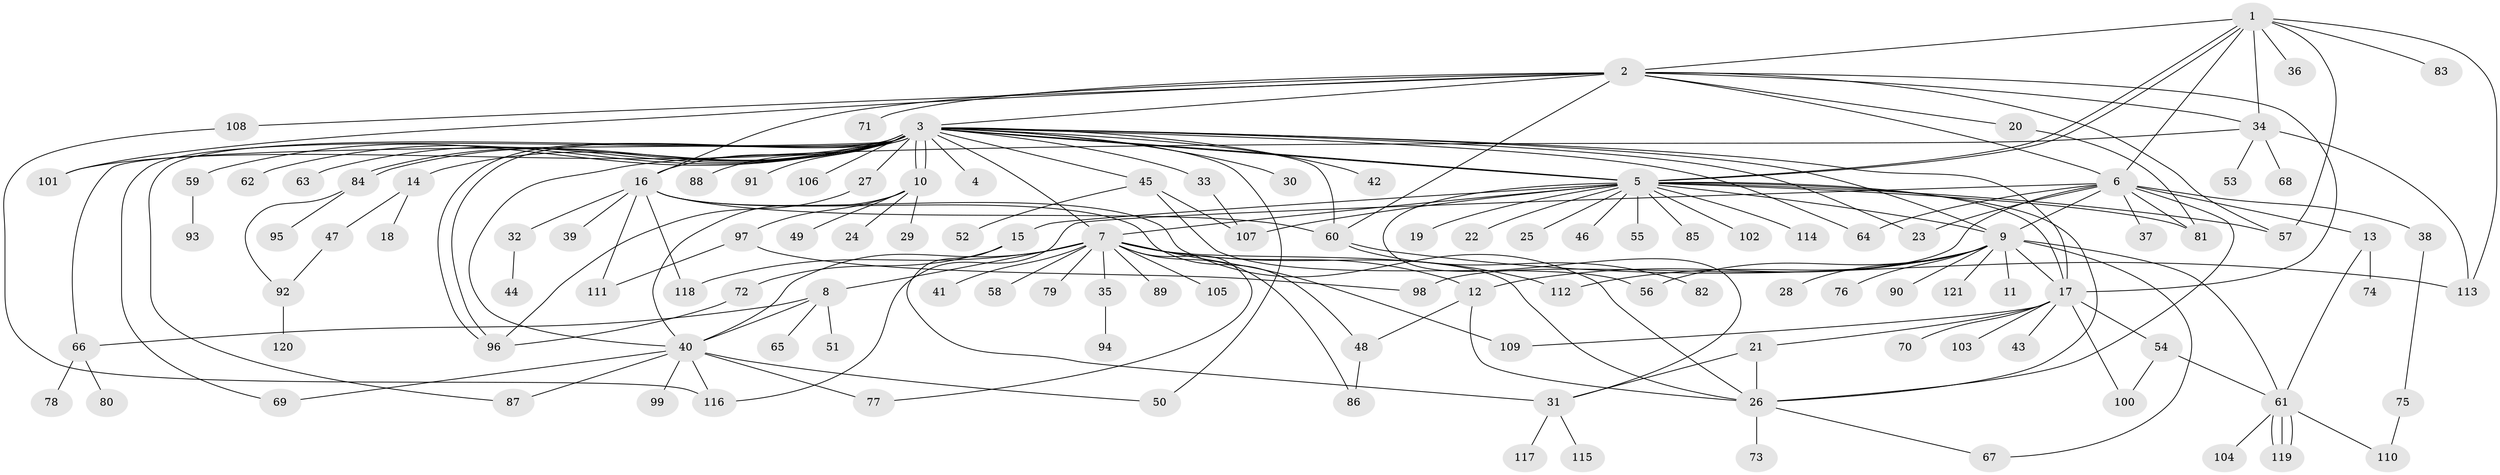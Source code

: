 // coarse degree distribution, {11: 0.019801980198019802, 19: 0.019801980198019802, 45: 0.009900990099009901, 1: 0.49504950495049505, 5: 0.019801980198019802, 13: 0.009900990099009901, 7: 0.009900990099009901, 4: 0.039603960396039604, 3: 0.13861386138613863, 8: 0.0297029702970297, 2: 0.19801980198019803, 9: 0.009900990099009901}
// Generated by graph-tools (version 1.1) at 2025/51/02/27/25 19:51:59]
// undirected, 121 vertices, 184 edges
graph export_dot {
graph [start="1"]
  node [color=gray90,style=filled];
  1;
  2;
  3;
  4;
  5;
  6;
  7;
  8;
  9;
  10;
  11;
  12;
  13;
  14;
  15;
  16;
  17;
  18;
  19;
  20;
  21;
  22;
  23;
  24;
  25;
  26;
  27;
  28;
  29;
  30;
  31;
  32;
  33;
  34;
  35;
  36;
  37;
  38;
  39;
  40;
  41;
  42;
  43;
  44;
  45;
  46;
  47;
  48;
  49;
  50;
  51;
  52;
  53;
  54;
  55;
  56;
  57;
  58;
  59;
  60;
  61;
  62;
  63;
  64;
  65;
  66;
  67;
  68;
  69;
  70;
  71;
  72;
  73;
  74;
  75;
  76;
  77;
  78;
  79;
  80;
  81;
  82;
  83;
  84;
  85;
  86;
  87;
  88;
  89;
  90;
  91;
  92;
  93;
  94;
  95;
  96;
  97;
  98;
  99;
  100;
  101;
  102;
  103;
  104;
  105;
  106;
  107;
  108;
  109;
  110;
  111;
  112;
  113;
  114;
  115;
  116;
  117;
  118;
  119;
  120;
  121;
  1 -- 2;
  1 -- 5;
  1 -- 5;
  1 -- 6;
  1 -- 34;
  1 -- 36;
  1 -- 57;
  1 -- 83;
  1 -- 113;
  2 -- 3;
  2 -- 6;
  2 -- 16;
  2 -- 17;
  2 -- 20;
  2 -- 34;
  2 -- 57;
  2 -- 60;
  2 -- 71;
  2 -- 101;
  2 -- 108;
  3 -- 4;
  3 -- 5;
  3 -- 5;
  3 -- 7;
  3 -- 9;
  3 -- 10;
  3 -- 10;
  3 -- 14;
  3 -- 16;
  3 -- 17;
  3 -- 23;
  3 -- 27;
  3 -- 30;
  3 -- 33;
  3 -- 42;
  3 -- 45;
  3 -- 50;
  3 -- 59;
  3 -- 60;
  3 -- 62;
  3 -- 63;
  3 -- 64;
  3 -- 66;
  3 -- 69;
  3 -- 84;
  3 -- 84;
  3 -- 87;
  3 -- 88;
  3 -- 91;
  3 -- 96;
  3 -- 96;
  3 -- 101;
  3 -- 106;
  5 -- 7;
  5 -- 9;
  5 -- 15;
  5 -- 17;
  5 -- 19;
  5 -- 22;
  5 -- 25;
  5 -- 26;
  5 -- 31;
  5 -- 46;
  5 -- 55;
  5 -- 57;
  5 -- 81;
  5 -- 85;
  5 -- 102;
  5 -- 107;
  5 -- 114;
  6 -- 9;
  6 -- 13;
  6 -- 23;
  6 -- 26;
  6 -- 37;
  6 -- 38;
  6 -- 64;
  6 -- 81;
  6 -- 98;
  6 -- 116;
  7 -- 8;
  7 -- 12;
  7 -- 26;
  7 -- 35;
  7 -- 40;
  7 -- 41;
  7 -- 58;
  7 -- 77;
  7 -- 79;
  7 -- 86;
  7 -- 89;
  7 -- 105;
  7 -- 109;
  7 -- 112;
  7 -- 118;
  8 -- 40;
  8 -- 51;
  8 -- 65;
  8 -- 66;
  9 -- 11;
  9 -- 12;
  9 -- 17;
  9 -- 28;
  9 -- 56;
  9 -- 61;
  9 -- 67;
  9 -- 76;
  9 -- 90;
  9 -- 112;
  9 -- 121;
  10 -- 24;
  10 -- 29;
  10 -- 40;
  10 -- 49;
  10 -- 97;
  12 -- 26;
  12 -- 48;
  13 -- 61;
  13 -- 74;
  14 -- 18;
  14 -- 47;
  15 -- 31;
  15 -- 72;
  16 -- 26;
  16 -- 32;
  16 -- 39;
  16 -- 48;
  16 -- 60;
  16 -- 111;
  16 -- 118;
  17 -- 21;
  17 -- 43;
  17 -- 54;
  17 -- 70;
  17 -- 100;
  17 -- 103;
  17 -- 109;
  20 -- 81;
  21 -- 26;
  21 -- 31;
  26 -- 67;
  26 -- 73;
  27 -- 96;
  31 -- 115;
  31 -- 117;
  32 -- 44;
  33 -- 107;
  34 -- 40;
  34 -- 53;
  34 -- 68;
  34 -- 113;
  35 -- 94;
  38 -- 75;
  40 -- 50;
  40 -- 69;
  40 -- 77;
  40 -- 87;
  40 -- 99;
  40 -- 116;
  45 -- 52;
  45 -- 56;
  45 -- 107;
  47 -- 92;
  48 -- 86;
  54 -- 61;
  54 -- 100;
  59 -- 93;
  60 -- 82;
  60 -- 113;
  61 -- 104;
  61 -- 110;
  61 -- 119;
  61 -- 119;
  61 -- 119;
  66 -- 78;
  66 -- 80;
  72 -- 96;
  75 -- 110;
  84 -- 92;
  84 -- 95;
  92 -- 120;
  97 -- 98;
  97 -- 111;
  108 -- 116;
}
